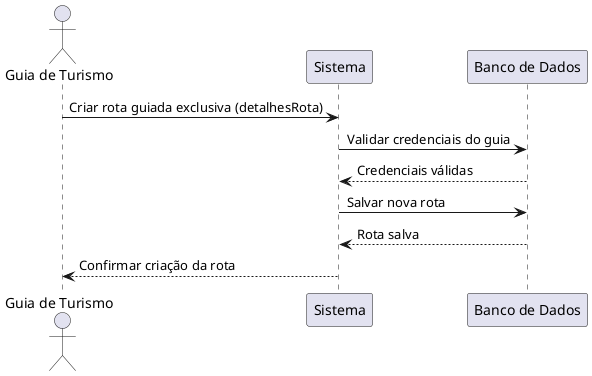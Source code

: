 @startuml
actor "Guia de Turismo" as Guia
participant "Sistema" as S
participant "Banco de Dados" as BD

Guia -> S: Criar rota guiada exclusiva (detalhesRota)
S -> BD: Validar credenciais do guia
BD --> S: Credenciais válidas
S -> BD: Salvar nova rota
BD --> S: Rota salva
S --> Guia: Confirmar criação da rota

@enduml